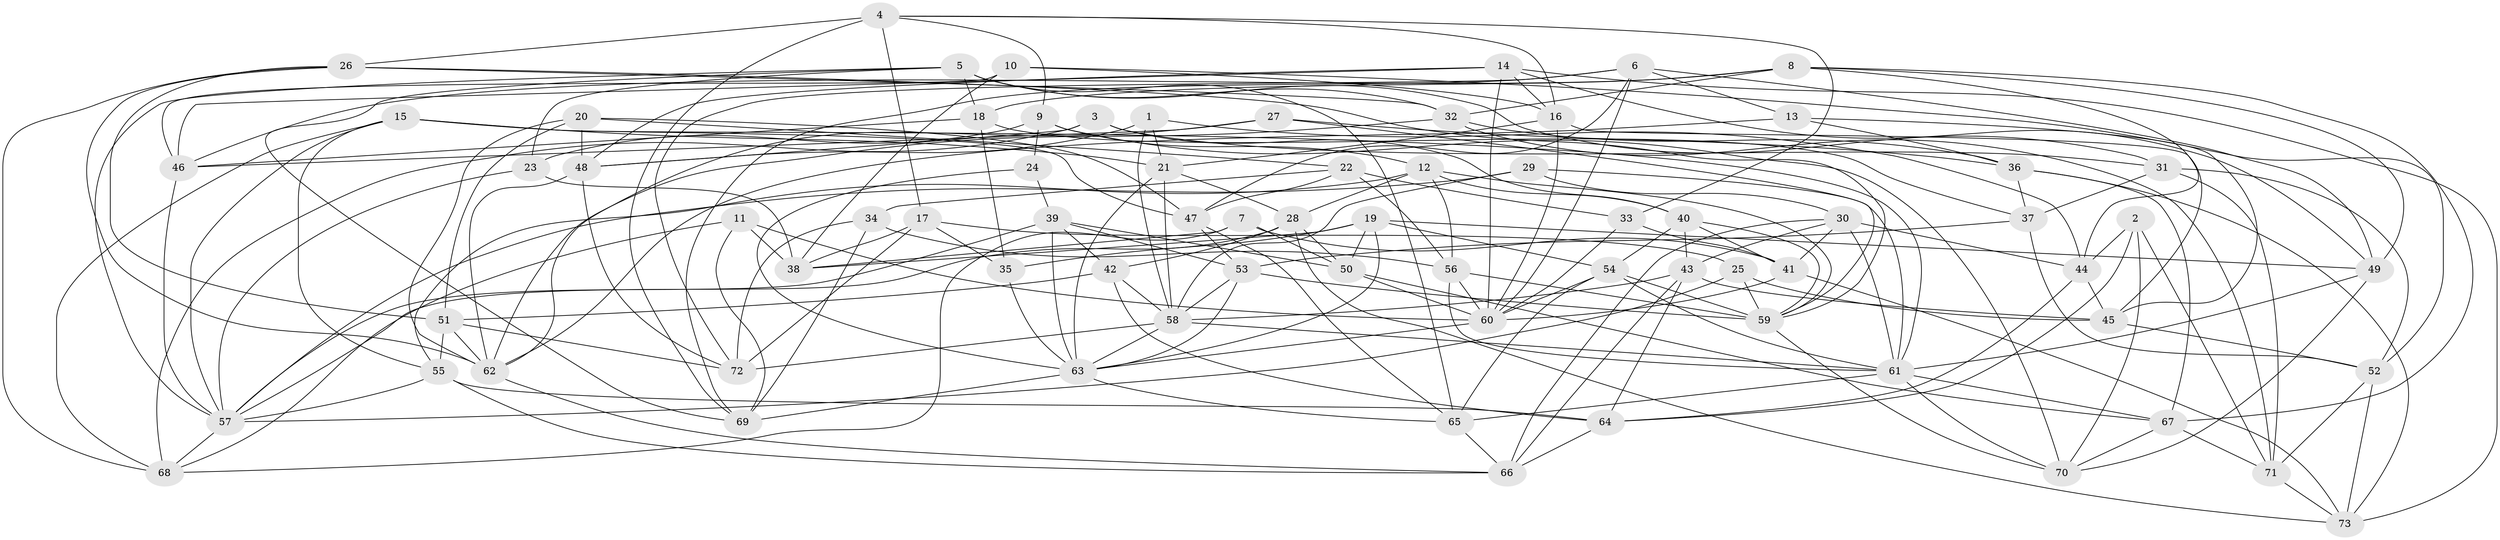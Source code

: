 // original degree distribution, {4: 1.0}
// Generated by graph-tools (version 1.1) at 2025/26/03/09/25 03:26:58]
// undirected, 73 vertices, 212 edges
graph export_dot {
graph [start="1"]
  node [color=gray90,style=filled];
  1;
  2;
  3;
  4;
  5;
  6;
  7;
  8;
  9;
  10;
  11;
  12;
  13;
  14;
  15;
  16;
  17;
  18;
  19;
  20;
  21;
  22;
  23;
  24;
  25;
  26;
  27;
  28;
  29;
  30;
  31;
  32;
  33;
  34;
  35;
  36;
  37;
  38;
  39;
  40;
  41;
  42;
  43;
  44;
  45;
  46;
  47;
  48;
  49;
  50;
  51;
  52;
  53;
  54;
  55;
  56;
  57;
  58;
  59;
  60;
  61;
  62;
  63;
  64;
  65;
  66;
  67;
  68;
  69;
  70;
  71;
  72;
  73;
  1 -- 21 [weight=1.0];
  1 -- 44 [weight=1.0];
  1 -- 48 [weight=1.0];
  1 -- 58 [weight=1.0];
  2 -- 44 [weight=1.0];
  2 -- 64 [weight=1.0];
  2 -- 70 [weight=1.0];
  2 -- 71 [weight=1.0];
  3 -- 31 [weight=1.0];
  3 -- 40 [weight=1.0];
  3 -- 48 [weight=1.0];
  3 -- 68 [weight=1.0];
  4 -- 9 [weight=1.0];
  4 -- 16 [weight=1.0];
  4 -- 17 [weight=1.0];
  4 -- 26 [weight=1.0];
  4 -- 33 [weight=1.0];
  4 -- 69 [weight=1.0];
  5 -- 18 [weight=1.0];
  5 -- 23 [weight=1.0];
  5 -- 31 [weight=2.0];
  5 -- 32 [weight=1.0];
  5 -- 57 [weight=1.0];
  5 -- 65 [weight=1.0];
  5 -- 69 [weight=1.0];
  6 -- 13 [weight=1.0];
  6 -- 47 [weight=1.0];
  6 -- 49 [weight=1.0];
  6 -- 60 [weight=1.0];
  6 -- 69 [weight=1.0];
  6 -- 72 [weight=1.0];
  7 -- 38 [weight=1.0];
  7 -- 41 [weight=1.0];
  7 -- 50 [weight=1.0];
  7 -- 68 [weight=1.0];
  8 -- 18 [weight=1.0];
  8 -- 32 [weight=1.0];
  8 -- 44 [weight=1.0];
  8 -- 46 [weight=1.0];
  8 -- 49 [weight=1.0];
  8 -- 67 [weight=1.0];
  9 -- 12 [weight=1.0];
  9 -- 23 [weight=1.0];
  9 -- 24 [weight=2.0];
  9 -- 70 [weight=1.0];
  10 -- 16 [weight=1.0];
  10 -- 38 [weight=1.0];
  10 -- 46 [weight=1.0];
  10 -- 52 [weight=1.0];
  11 -- 38 [weight=1.0];
  11 -- 60 [weight=1.0];
  11 -- 68 [weight=1.0];
  11 -- 69 [weight=1.0];
  12 -- 28 [weight=1.0];
  12 -- 40 [weight=1.0];
  12 -- 55 [weight=1.0];
  12 -- 56 [weight=1.0];
  12 -- 59 [weight=1.0];
  13 -- 36 [weight=1.0];
  13 -- 45 [weight=1.0];
  13 -- 62 [weight=1.0];
  14 -- 16 [weight=1.0];
  14 -- 46 [weight=1.0];
  14 -- 48 [weight=1.0];
  14 -- 49 [weight=1.0];
  14 -- 60 [weight=1.0];
  14 -- 73 [weight=1.0];
  15 -- 21 [weight=1.0];
  15 -- 47 [weight=1.0];
  15 -- 55 [weight=1.0];
  15 -- 57 [weight=1.0];
  15 -- 61 [weight=1.0];
  15 -- 68 [weight=1.0];
  16 -- 21 [weight=1.0];
  16 -- 45 [weight=1.0];
  16 -- 60 [weight=1.0];
  17 -- 25 [weight=2.0];
  17 -- 35 [weight=1.0];
  17 -- 38 [weight=1.0];
  17 -- 72 [weight=1.0];
  18 -- 35 [weight=1.0];
  18 -- 37 [weight=2.0];
  18 -- 46 [weight=1.0];
  19 -- 35 [weight=1.0];
  19 -- 38 [weight=1.0];
  19 -- 49 [weight=1.0];
  19 -- 50 [weight=1.0];
  19 -- 54 [weight=1.0];
  19 -- 63 [weight=1.0];
  20 -- 22 [weight=2.0];
  20 -- 47 [weight=1.0];
  20 -- 48 [weight=1.0];
  20 -- 51 [weight=1.0];
  20 -- 62 [weight=1.0];
  21 -- 28 [weight=1.0];
  21 -- 58 [weight=1.0];
  21 -- 63 [weight=1.0];
  22 -- 33 [weight=1.0];
  22 -- 34 [weight=1.0];
  22 -- 47 [weight=1.0];
  22 -- 56 [weight=1.0];
  23 -- 38 [weight=1.0];
  23 -- 57 [weight=1.0];
  24 -- 39 [weight=1.0];
  24 -- 63 [weight=1.0];
  25 -- 45 [weight=1.0];
  25 -- 57 [weight=1.0];
  25 -- 59 [weight=2.0];
  26 -- 32 [weight=1.0];
  26 -- 51 [weight=1.0];
  26 -- 59 [weight=1.0];
  26 -- 62 [weight=1.0];
  26 -- 68 [weight=1.0];
  27 -- 36 [weight=1.0];
  27 -- 46 [weight=1.0];
  27 -- 59 [weight=1.0];
  27 -- 62 [weight=1.0];
  28 -- 42 [weight=1.0];
  28 -- 50 [weight=1.0];
  28 -- 57 [weight=1.0];
  28 -- 73 [weight=1.0];
  29 -- 30 [weight=1.0];
  29 -- 57 [weight=1.0];
  29 -- 58 [weight=1.0];
  29 -- 61 [weight=1.0];
  30 -- 41 [weight=1.0];
  30 -- 43 [weight=1.0];
  30 -- 44 [weight=1.0];
  30 -- 61 [weight=1.0];
  30 -- 66 [weight=1.0];
  31 -- 37 [weight=1.0];
  31 -- 52 [weight=1.0];
  31 -- 71 [weight=1.0];
  32 -- 36 [weight=1.0];
  32 -- 62 [weight=1.0];
  32 -- 71 [weight=1.0];
  33 -- 41 [weight=1.0];
  33 -- 60 [weight=1.0];
  34 -- 56 [weight=1.0];
  34 -- 69 [weight=1.0];
  34 -- 72 [weight=1.0];
  35 -- 63 [weight=1.0];
  36 -- 37 [weight=1.0];
  36 -- 67 [weight=1.0];
  36 -- 73 [weight=1.0];
  37 -- 52 [weight=1.0];
  37 -- 53 [weight=1.0];
  39 -- 42 [weight=1.0];
  39 -- 50 [weight=1.0];
  39 -- 53 [weight=1.0];
  39 -- 57 [weight=1.0];
  39 -- 63 [weight=1.0];
  40 -- 41 [weight=1.0];
  40 -- 43 [weight=1.0];
  40 -- 54 [weight=1.0];
  40 -- 59 [weight=1.0];
  41 -- 60 [weight=1.0];
  41 -- 73 [weight=1.0];
  42 -- 51 [weight=1.0];
  42 -- 58 [weight=2.0];
  42 -- 64 [weight=1.0];
  43 -- 45 [weight=1.0];
  43 -- 58 [weight=1.0];
  43 -- 64 [weight=1.0];
  43 -- 66 [weight=1.0];
  44 -- 45 [weight=1.0];
  44 -- 64 [weight=1.0];
  45 -- 52 [weight=1.0];
  46 -- 57 [weight=1.0];
  47 -- 53 [weight=1.0];
  47 -- 65 [weight=1.0];
  48 -- 62 [weight=1.0];
  48 -- 72 [weight=1.0];
  49 -- 61 [weight=1.0];
  49 -- 70 [weight=1.0];
  50 -- 60 [weight=1.0];
  50 -- 67 [weight=1.0];
  51 -- 55 [weight=1.0];
  51 -- 62 [weight=1.0];
  51 -- 72 [weight=1.0];
  52 -- 71 [weight=1.0];
  52 -- 73 [weight=1.0];
  53 -- 58 [weight=1.0];
  53 -- 59 [weight=1.0];
  53 -- 63 [weight=1.0];
  54 -- 59 [weight=1.0];
  54 -- 60 [weight=1.0];
  54 -- 61 [weight=1.0];
  54 -- 65 [weight=1.0];
  55 -- 57 [weight=1.0];
  55 -- 64 [weight=1.0];
  55 -- 66 [weight=1.0];
  56 -- 59 [weight=1.0];
  56 -- 60 [weight=1.0];
  56 -- 61 [weight=1.0];
  57 -- 68 [weight=1.0];
  58 -- 61 [weight=1.0];
  58 -- 63 [weight=1.0];
  58 -- 72 [weight=1.0];
  59 -- 70 [weight=1.0];
  60 -- 63 [weight=1.0];
  61 -- 65 [weight=1.0];
  61 -- 67 [weight=1.0];
  61 -- 70 [weight=1.0];
  62 -- 66 [weight=1.0];
  63 -- 65 [weight=1.0];
  63 -- 69 [weight=1.0];
  64 -- 66 [weight=1.0];
  65 -- 66 [weight=1.0];
  67 -- 70 [weight=1.0];
  67 -- 71 [weight=1.0];
  71 -- 73 [weight=1.0];
}
